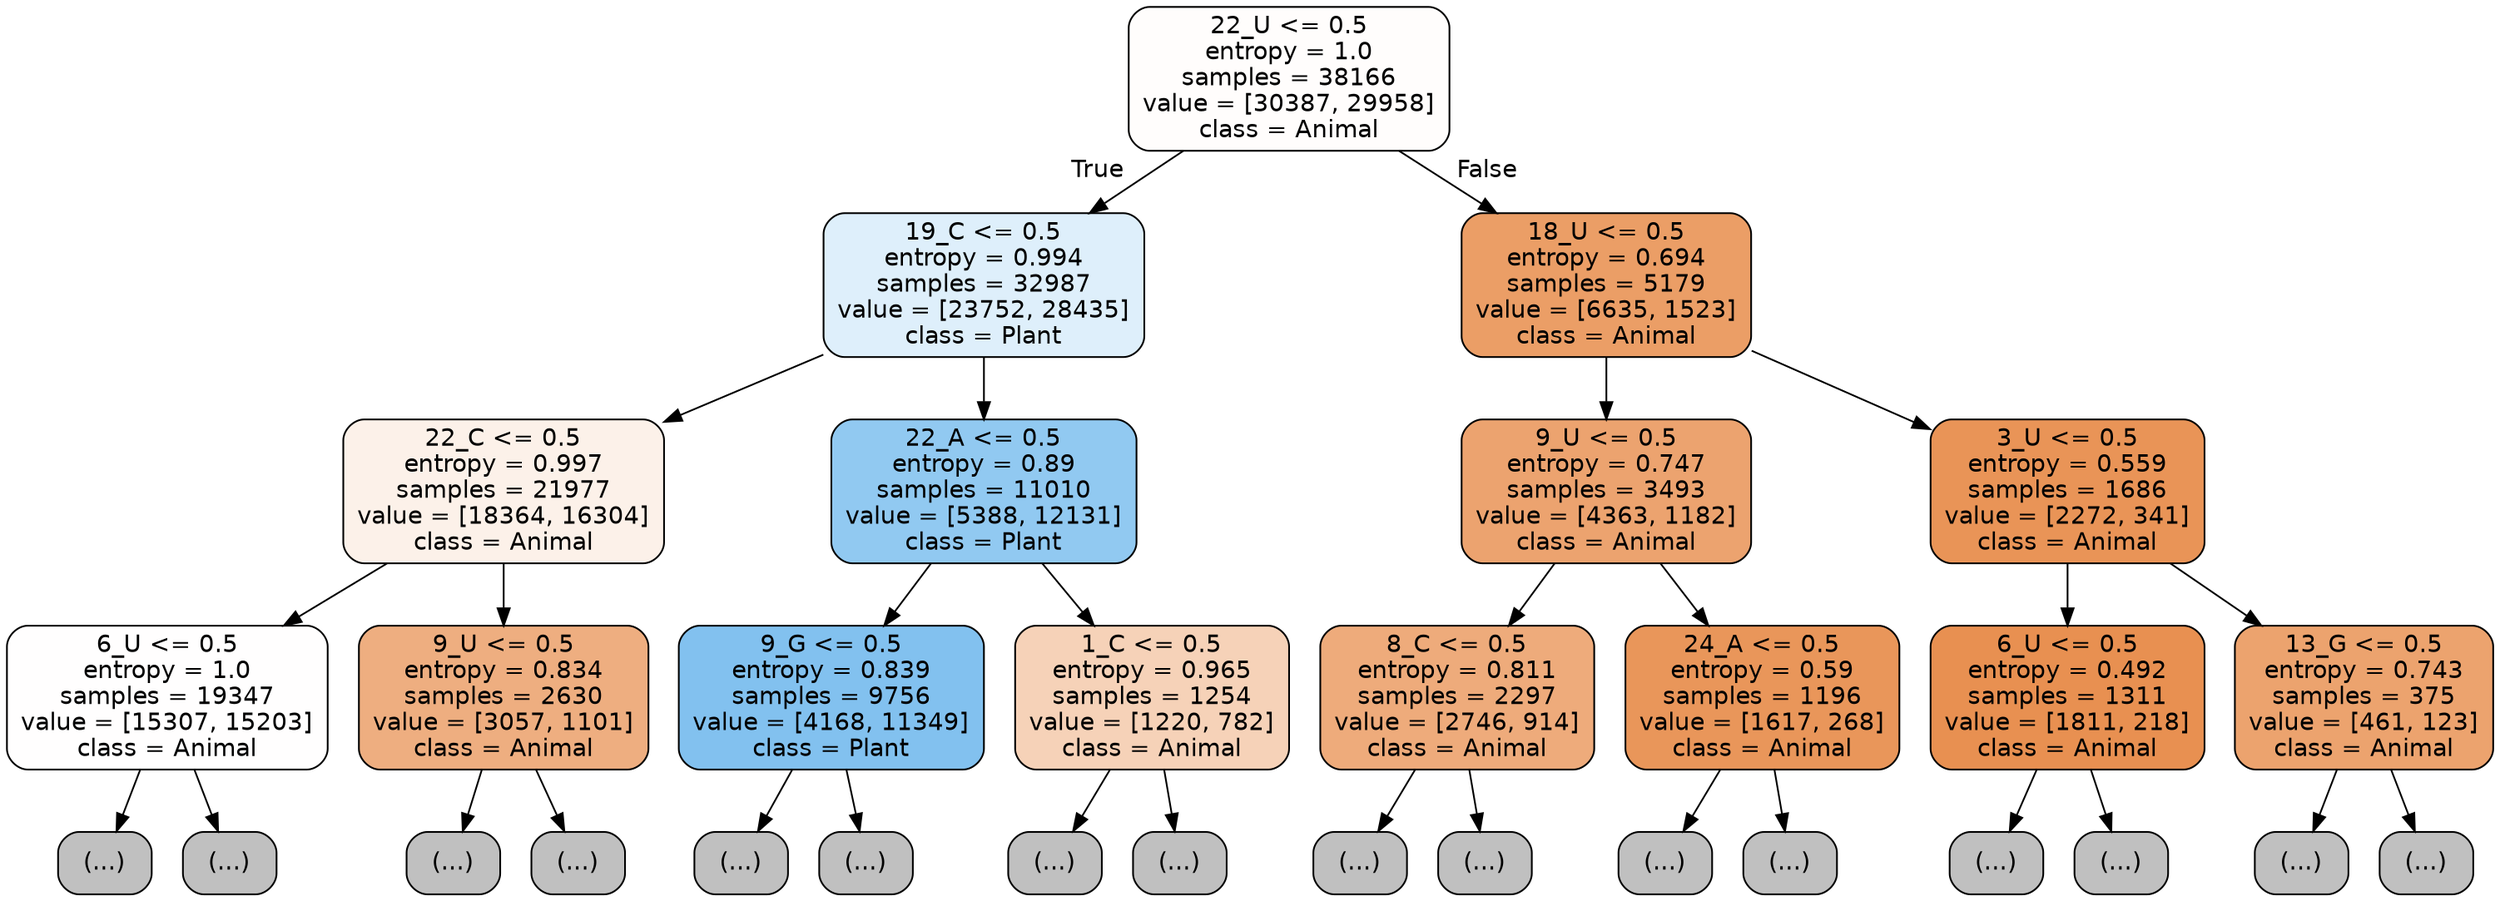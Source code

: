 digraph Tree {
node [shape=box, style="filled, rounded", color="black", fontname="helvetica"] ;
edge [fontname="helvetica"] ;
0 [label="22_U <= 0.5\nentropy = 1.0\nsamples = 38166\nvalue = [30387, 29958]\nclass = Animal", fillcolor="#fffdfc"] ;
1 [label="19_C <= 0.5\nentropy = 0.994\nsamples = 32987\nvalue = [23752, 28435]\nclass = Plant", fillcolor="#deeffb"] ;
0 -> 1 [labeldistance=2.5, labelangle=45, headlabel="True"] ;
2 [label="22_C <= 0.5\nentropy = 0.997\nsamples = 21977\nvalue = [18364, 16304]\nclass = Animal", fillcolor="#fcf1e9"] ;
1 -> 2 ;
3 [label="6_U <= 0.5\nentropy = 1.0\nsamples = 19347\nvalue = [15307, 15203]\nclass = Animal", fillcolor="#fffefe"] ;
2 -> 3 ;
4 [label="(...)", fillcolor="#C0C0C0"] ;
3 -> 4 ;
7389 [label="(...)", fillcolor="#C0C0C0"] ;
3 -> 7389 ;
10002 [label="9_U <= 0.5\nentropy = 0.834\nsamples = 2630\nvalue = [3057, 1101]\nclass = Animal", fillcolor="#eeae80"] ;
2 -> 10002 ;
10003 [label="(...)", fillcolor="#C0C0C0"] ;
10002 -> 10003 ;
10900 [label="(...)", fillcolor="#C0C0C0"] ;
10002 -> 10900 ;
11259 [label="22_A <= 0.5\nentropy = 0.89\nsamples = 11010\nvalue = [5388, 12131]\nclass = Plant", fillcolor="#91c9f1"] ;
1 -> 11259 ;
11260 [label="9_G <= 0.5\nentropy = 0.839\nsamples = 9756\nvalue = [4168, 11349]\nclass = Plant", fillcolor="#82c1ef"] ;
11259 -> 11260 ;
11261 [label="(...)", fillcolor="#C0C0C0"] ;
11260 -> 11261 ;
13588 [label="(...)", fillcolor="#C0C0C0"] ;
11260 -> 13588 ;
14399 [label="1_C <= 0.5\nentropy = 0.965\nsamples = 1254\nvalue = [1220, 782]\nclass = Animal", fillcolor="#f6d2b8"] ;
11259 -> 14399 ;
14400 [label="(...)", fillcolor="#C0C0C0"] ;
14399 -> 14400 ;
14869 [label="(...)", fillcolor="#C0C0C0"] ;
14399 -> 14869 ;
14942 [label="18_U <= 0.5\nentropy = 0.694\nsamples = 5179\nvalue = [6635, 1523]\nclass = Animal", fillcolor="#eb9e66"] ;
0 -> 14942 [labeldistance=2.5, labelangle=-45, headlabel="False"] ;
14943 [label="9_U <= 0.5\nentropy = 0.747\nsamples = 3493\nvalue = [4363, 1182]\nclass = Animal", fillcolor="#eca36f"] ;
14942 -> 14943 ;
14944 [label="8_C <= 0.5\nentropy = 0.811\nsamples = 2297\nvalue = [2746, 914]\nclass = Animal", fillcolor="#eeab7b"] ;
14943 -> 14944 ;
14945 [label="(...)", fillcolor="#C0C0C0"] ;
14944 -> 14945 ;
15790 [label="(...)", fillcolor="#C0C0C0"] ;
14944 -> 15790 ;
16003 [label="24_A <= 0.5\nentropy = 0.59\nsamples = 1196\nvalue = [1617, 268]\nclass = Animal", fillcolor="#e9965a"] ;
14943 -> 16003 ;
16004 [label="(...)", fillcolor="#C0C0C0"] ;
16003 -> 16004 ;
16369 [label="(...)", fillcolor="#C0C0C0"] ;
16003 -> 16369 ;
16384 [label="3_U <= 0.5\nentropy = 0.559\nsamples = 1686\nvalue = [2272, 341]\nclass = Animal", fillcolor="#e99457"] ;
14942 -> 16384 ;
16385 [label="6_U <= 0.5\nentropy = 0.492\nsamples = 1311\nvalue = [1811, 218]\nclass = Animal", fillcolor="#e89051"] ;
16384 -> 16385 ;
16386 [label="(...)", fillcolor="#C0C0C0"] ;
16385 -> 16386 ;
16655 [label="(...)", fillcolor="#C0C0C0"] ;
16385 -> 16655 ;
16752 [label="13_G <= 0.5\nentropy = 0.743\nsamples = 375\nvalue = [461, 123]\nclass = Animal", fillcolor="#eca36e"] ;
16384 -> 16752 ;
16753 [label="(...)", fillcolor="#C0C0C0"] ;
16752 -> 16753 ;
16872 [label="(...)", fillcolor="#C0C0C0"] ;
16752 -> 16872 ;
}